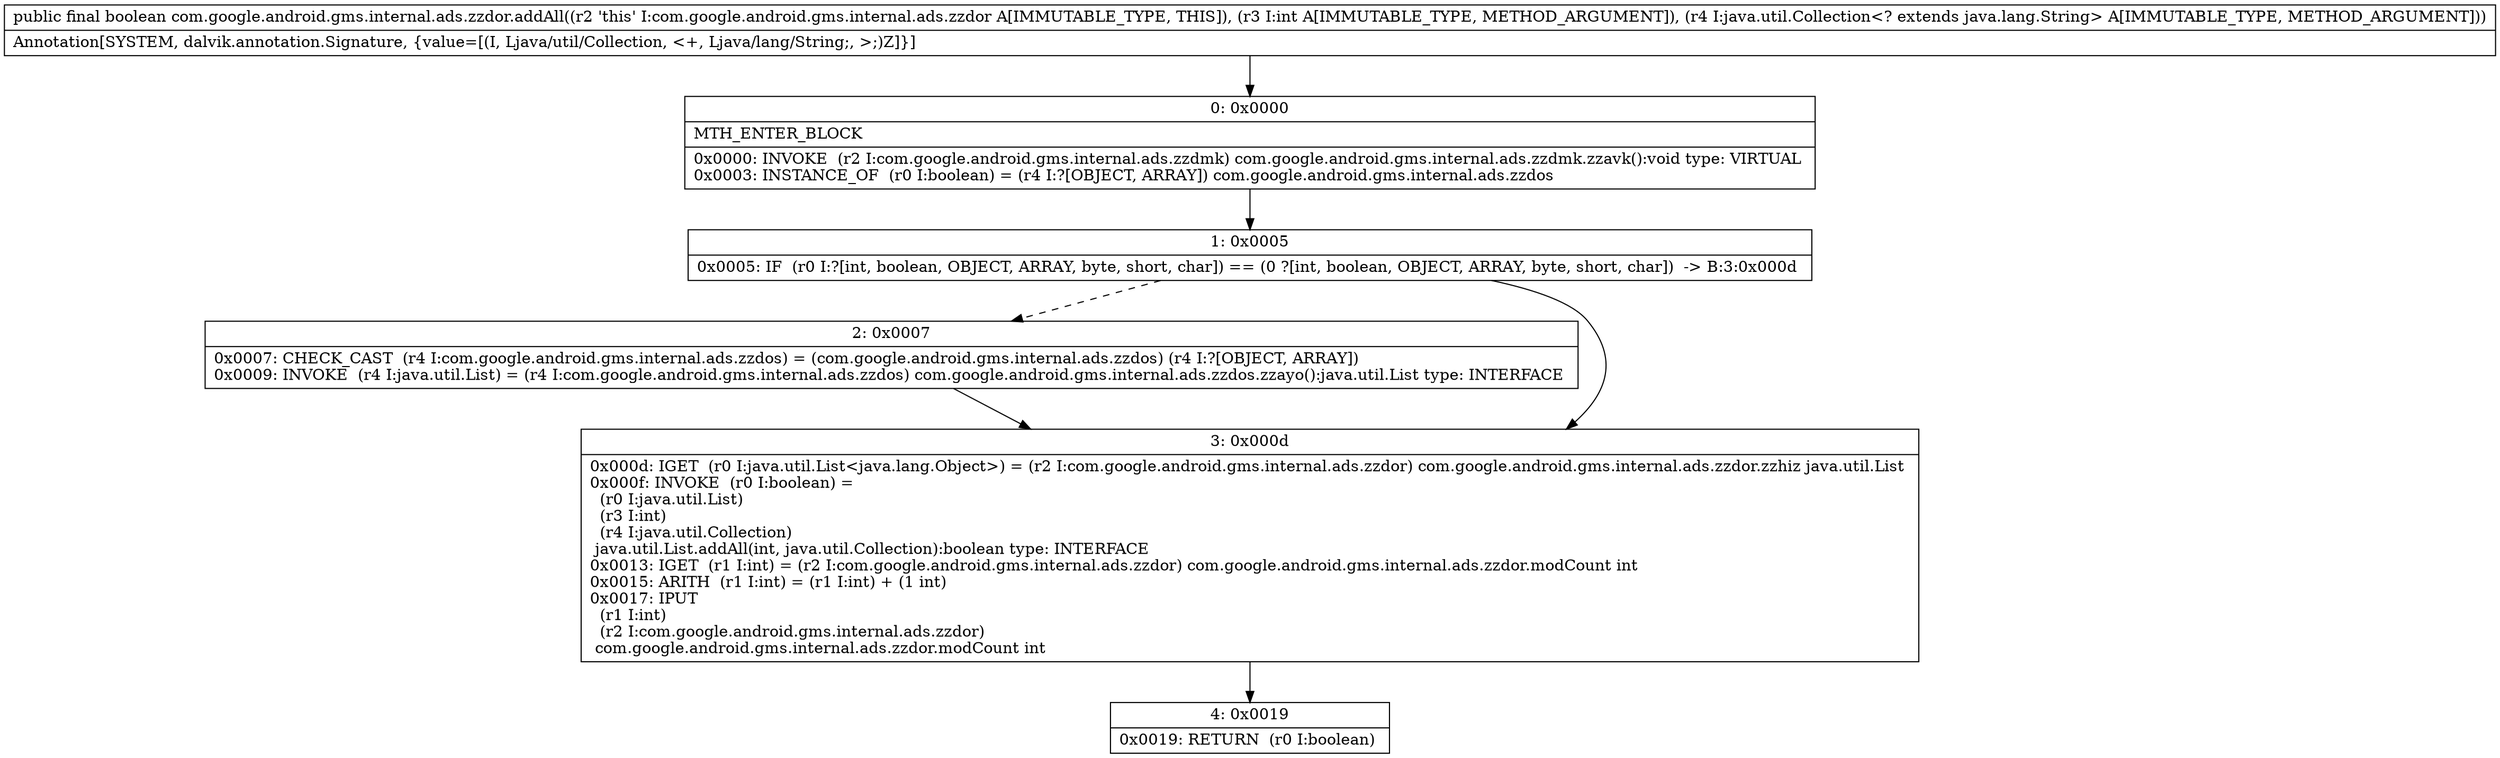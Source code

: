 digraph "CFG forcom.google.android.gms.internal.ads.zzdor.addAll(ILjava\/util\/Collection;)Z" {
Node_0 [shape=record,label="{0\:\ 0x0000|MTH_ENTER_BLOCK\l|0x0000: INVOKE  (r2 I:com.google.android.gms.internal.ads.zzdmk) com.google.android.gms.internal.ads.zzdmk.zzavk():void type: VIRTUAL \l0x0003: INSTANCE_OF  (r0 I:boolean) = (r4 I:?[OBJECT, ARRAY]) com.google.android.gms.internal.ads.zzdos \l}"];
Node_1 [shape=record,label="{1\:\ 0x0005|0x0005: IF  (r0 I:?[int, boolean, OBJECT, ARRAY, byte, short, char]) == (0 ?[int, boolean, OBJECT, ARRAY, byte, short, char])  \-\> B:3:0x000d \l}"];
Node_2 [shape=record,label="{2\:\ 0x0007|0x0007: CHECK_CAST  (r4 I:com.google.android.gms.internal.ads.zzdos) = (com.google.android.gms.internal.ads.zzdos) (r4 I:?[OBJECT, ARRAY]) \l0x0009: INVOKE  (r4 I:java.util.List) = (r4 I:com.google.android.gms.internal.ads.zzdos) com.google.android.gms.internal.ads.zzdos.zzayo():java.util.List type: INTERFACE \l}"];
Node_3 [shape=record,label="{3\:\ 0x000d|0x000d: IGET  (r0 I:java.util.List\<java.lang.Object\>) = (r2 I:com.google.android.gms.internal.ads.zzdor) com.google.android.gms.internal.ads.zzdor.zzhiz java.util.List \l0x000f: INVOKE  (r0 I:boolean) = \l  (r0 I:java.util.List)\l  (r3 I:int)\l  (r4 I:java.util.Collection)\l java.util.List.addAll(int, java.util.Collection):boolean type: INTERFACE \l0x0013: IGET  (r1 I:int) = (r2 I:com.google.android.gms.internal.ads.zzdor) com.google.android.gms.internal.ads.zzdor.modCount int \l0x0015: ARITH  (r1 I:int) = (r1 I:int) + (1 int) \l0x0017: IPUT  \l  (r1 I:int)\l  (r2 I:com.google.android.gms.internal.ads.zzdor)\l com.google.android.gms.internal.ads.zzdor.modCount int \l}"];
Node_4 [shape=record,label="{4\:\ 0x0019|0x0019: RETURN  (r0 I:boolean) \l}"];
MethodNode[shape=record,label="{public final boolean com.google.android.gms.internal.ads.zzdor.addAll((r2 'this' I:com.google.android.gms.internal.ads.zzdor A[IMMUTABLE_TYPE, THIS]), (r3 I:int A[IMMUTABLE_TYPE, METHOD_ARGUMENT]), (r4 I:java.util.Collection\<? extends java.lang.String\> A[IMMUTABLE_TYPE, METHOD_ARGUMENT]))  | Annotation[SYSTEM, dalvik.annotation.Signature, \{value=[(I, Ljava\/util\/Collection, \<+, Ljava\/lang\/String;, \>;)Z]\}]\l}"];
MethodNode -> Node_0;
Node_0 -> Node_1;
Node_1 -> Node_2[style=dashed];
Node_1 -> Node_3;
Node_2 -> Node_3;
Node_3 -> Node_4;
}

